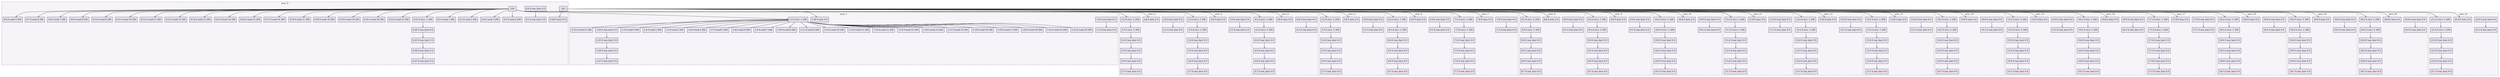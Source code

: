 digraph{node[shape=record style=filled colorscheme=purd9 fillcolor=2];subgraph cluster0{style=dashed;colorscheme=purd9;bgcolor=1;edge[arrowhead=empty];label=proc_0;0[label="0:0 0 raw_barr 0 0"];1[label="0:1 0 raw_barr 0 0"];2[label="0:2 0 send 1 200"];3[label="0:3 0 send 2 200"];4[label="0:4 0 send 3 200"];5[label="0:5 0 send 4 200"];6[label="0:6 0 send 5 200"];7[label="0:7 0 send 6 200"];8[label="0:8 0 send 7 200"];9[label="0:9 0 send 8 200"];10[label="0:10 0 send 9 200"];11[label="0:11 0 send 10 200"];12[label="0:12 0 send 11 200"];13[label="0:13 0 send 12 200"];14[label="0:14 0 send 13 200"];15[label="0:15 0 send 14 200"];16[label="0:16 0 send 15 200"];17[label="0:17 0 send 16 200"];18[label="0:18 0 send 17 200"];19[label="0:19 0 send 18 200"];20[label="0:20 0 send 19 200"];21[label="0:21 0 send 20 200"];22[label="0:22 0 send 21 200"];23[label="0:23 0 recv -1 200"];24[label="0:24 0 raw_barr 0 0"];25[label="0:25 0 raw_barr 0 0"];26[label="0:26 0 raw_barr 0 0"];27[label="0:27 0 raw_barr 0 0"];28[label="0:28 0 misc 0 0"];0->1;239->2;239->3;239->4;239->5;239->6;239->7;239->8;239->9;239->10;239->11;239->12;239->13;239->14;239->15;239->16;239->17;239->18;239->19;239->20;239->21;239->22;239->23;23->24;24->25;25->26;26->27;243->28;}subgraph cluster1{style=dashed;colorscheme=purd9;bgcolor=1;edge[arrowhead=empty];label=proc_1;29[label="1:0 0 raw_barr 0 0"];30[label="1:1 0 raw_barr 0 0"];31[label="1:2 0 recv -1 200"];32[label="1:3 0 send 0 200"];33[label="1:4 0 send 2 200"];34[label="1:5 0 send 3 200"];35[label="1:6 0 send 4 200"];36[label="1:7 0 send 5 200"];37[label="1:8 0 send 6 200"];38[label="1:9 0 send 7 200"];39[label="1:10 0 send 8 200"];40[label="1:11 0 send 9 200"];41[label="1:12 0 send 10 200"];42[label="1:13 0 send 11 200"];43[label="1:14 0 send 12 200"];44[label="1:15 0 send 13 200"];45[label="1:16 0 send 14 200"];46[label="1:17 0 send 15 200"];47[label="1:18 0 send 16 200"];48[label="1:19 0 send 17 200"];49[label="1:20 0 send 18 200"];50[label="1:21 0 send 19 200"];51[label="1:22 0 send 20 200"];52[label="1:23 0 send 21 200"];53[label="1:24 0 raw_barr 0 0"];54[label="1:25 0 raw_barr 0 0"];55[label="1:26 0 raw_barr 0 0"];56[label="1:27 0 raw_barr 0 0"];57[label="1:28 0 misc 0 0"];29->30;239->31;31->32;31->33;31->34;31->35;31->36;31->37;31->38;31->39;31->40;31->41;31->42;31->43;31->44;31->45;31->46;31->47;31->48;31->49;31->50;31->51;31->52;31->53;53->54;54->55;55->56;243->57;}subgraph cluster2{style=dashed;colorscheme=purd9;bgcolor=1;edge[arrowhead=empty];label=proc_2;58[label="2:0 0 raw_barr 0 0"];59[label="2:1 0 raw_barr 0 0"];60[label="2:2 0 recv -1 200"];61[label="2:3 0 recv -1 200"];62[label="2:4 0 raw_barr 0 0"];63[label="2:5 0 raw_barr 0 0"];64[label="2:6 0 raw_barr 0 0"];65[label="2:7 0 raw_barr 0 0"];66[label="2:8 0 misc 0 0"];58->59;239->60;60->61;61->62;62->63;63->64;64->65;243->66;}subgraph cluster3{style=dashed;colorscheme=purd9;bgcolor=1;edge[arrowhead=empty];label=proc_3;67[label="3:0 0 raw_barr 0 0"];68[label="3:1 0 raw_barr 0 0"];69[label="3:2 0 recv -1 200"];70[label="3:3 0 recv -1 200"];71[label="3:4 0 raw_barr 0 0"];72[label="3:5 0 raw_barr 0 0"];73[label="3:6 0 raw_barr 0 0"];74[label="3:7 0 raw_barr 0 0"];75[label="3:8 0 misc 0 0"];67->68;239->69;69->70;70->71;71->72;72->73;73->74;243->75;}subgraph cluster4{style=dashed;colorscheme=purd9;bgcolor=1;edge[arrowhead=empty];label=proc_4;76[label="4:0 0 raw_barr 0 0"];77[label="4:1 0 raw_barr 0 0"];78[label="4:2 0 recv -1 200"];79[label="4:3 0 recv -1 200"];80[label="4:4 0 raw_barr 0 0"];81[label="4:5 0 raw_barr 0 0"];82[label="4:6 0 raw_barr 0 0"];83[label="4:7 0 raw_barr 0 0"];84[label="4:8 0 misc 0 0"];76->77;239->78;78->79;79->80;80->81;81->82;82->83;243->84;}subgraph cluster5{style=dashed;colorscheme=purd9;bgcolor=1;edge[arrowhead=empty];label=proc_5;85[label="5:0 0 raw_barr 0 0"];86[label="5:1 0 raw_barr 0 0"];87[label="5:2 0 recv -1 200"];88[label="5:3 0 recv -1 200"];89[label="5:4 0 raw_barr 0 0"];90[label="5:5 0 raw_barr 0 0"];91[label="5:6 0 raw_barr 0 0"];92[label="5:7 0 raw_barr 0 0"];93[label="5:8 0 misc 0 0"];85->86;239->87;87->88;88->89;89->90;90->91;91->92;243->93;}subgraph cluster6{style=dashed;colorscheme=purd9;bgcolor=1;edge[arrowhead=empty];label=proc_6;94[label="6:0 0 raw_barr 0 0"];95[label="6:1 0 raw_barr 0 0"];96[label="6:2 0 recv -1 200"];97[label="6:3 0 recv -1 200"];98[label="6:4 0 raw_barr 0 0"];99[label="6:5 0 raw_barr 0 0"];100[label="6:6 0 raw_barr 0 0"];101[label="6:7 0 raw_barr 0 0"];102[label="6:8 0 misc 0 0"];94->95;239->96;96->97;97->98;98->99;99->100;100->101;243->102;}subgraph cluster7{style=dashed;colorscheme=purd9;bgcolor=1;edge[arrowhead=empty];label=proc_7;103[label="7:0 0 raw_barr 0 0"];104[label="7:1 0 raw_barr 0 0"];105[label="7:2 0 recv -1 200"];106[label="7:3 0 recv -1 200"];107[label="7:4 0 raw_barr 0 0"];108[label="7:5 0 raw_barr 0 0"];109[label="7:6 0 raw_barr 0 0"];110[label="7:7 0 raw_barr 0 0"];111[label="7:8 0 misc 0 0"];103->104;239->105;105->106;106->107;107->108;108->109;109->110;243->111;}subgraph cluster8{style=dashed;colorscheme=purd9;bgcolor=1;edge[arrowhead=empty];label=proc_8;112[label="8:0 0 raw_barr 0 0"];113[label="8:1 0 raw_barr 0 0"];114[label="8:2 0 recv -1 200"];115[label="8:3 0 recv -1 200"];116[label="8:4 0 raw_barr 0 0"];117[label="8:5 0 raw_barr 0 0"];118[label="8:6 0 raw_barr 0 0"];119[label="8:7 0 raw_barr 0 0"];120[label="8:8 0 misc 0 0"];112->113;239->114;114->115;115->116;116->117;117->118;118->119;243->120;}subgraph cluster9{style=dashed;colorscheme=purd9;bgcolor=1;edge[arrowhead=empty];label=proc_9;121[label="9:0 0 raw_barr 0 0"];122[label="9:1 0 raw_barr 0 0"];123[label="9:2 0 recv -1 200"];124[label="9:3 0 recv -1 200"];125[label="9:4 0 raw_barr 0 0"];126[label="9:5 0 raw_barr 0 0"];127[label="9:6 0 raw_barr 0 0"];128[label="9:7 0 raw_barr 0 0"];129[label="9:8 0 misc 0 0"];121->122;239->123;123->124;124->125;125->126;126->127;127->128;243->129;}subgraph cluster10{style=dashed;colorscheme=purd9;bgcolor=1;edge[arrowhead=empty];label=proc_10;130[label="10:0 0 raw_barr 0 0"];131[label="10:1 0 raw_barr 0 0"];132[label="10:2 0 recv -1 200"];133[label="10:3 0 recv -1 200"];134[label="10:4 0 raw_barr 0 0"];135[label="10:5 0 raw_barr 0 0"];136[label="10:6 0 raw_barr 0 0"];137[label="10:7 0 raw_barr 0 0"];138[label="10:8 0 misc 0 0"];130->131;239->132;132->133;133->134;134->135;135->136;136->137;243->138;}subgraph cluster11{style=dashed;colorscheme=purd9;bgcolor=1;edge[arrowhead=empty];label=proc_11;139[label="11:0 0 raw_barr 0 0"];140[label="11:1 0 raw_barr 0 0"];141[label="11:2 0 recv -1 200"];142[label="11:3 0 recv -1 200"];143[label="11:4 0 raw_barr 0 0"];144[label="11:5 0 raw_barr 0 0"];145[label="11:6 0 raw_barr 0 0"];146[label="11:7 0 raw_barr 0 0"];147[label="11:8 0 misc 0 0"];139->140;239->141;141->142;142->143;143->144;144->145;145->146;243->147;}subgraph cluster12{style=dashed;colorscheme=purd9;bgcolor=1;edge[arrowhead=empty];label=proc_12;148[label="12:0 0 raw_barr 0 0"];149[label="12:1 0 raw_barr 0 0"];150[label="12:2 0 recv -1 200"];151[label="12:3 0 recv -1 200"];152[label="12:4 0 raw_barr 0 0"];153[label="12:5 0 raw_barr 0 0"];154[label="12:6 0 raw_barr 0 0"];155[label="12:7 0 raw_barr 0 0"];156[label="12:8 0 misc 0 0"];148->149;239->150;150->151;151->152;152->153;153->154;154->155;243->156;}subgraph cluster13{style=dashed;colorscheme=purd9;bgcolor=1;edge[arrowhead=empty];label=proc_13;157[label="13:0 0 raw_barr 0 0"];158[label="13:1 0 raw_barr 0 0"];159[label="13:2 0 recv -1 200"];160[label="13:3 0 recv -1 200"];161[label="13:4 0 raw_barr 0 0"];162[label="13:5 0 raw_barr 0 0"];163[label="13:6 0 raw_barr 0 0"];164[label="13:7 0 raw_barr 0 0"];165[label="13:8 0 misc 0 0"];157->158;239->159;159->160;160->161;161->162;162->163;163->164;243->165;}subgraph cluster14{style=dashed;colorscheme=purd9;bgcolor=1;edge[arrowhead=empty];label=proc_14;166[label="14:0 0 raw_barr 0 0"];167[label="14:1 0 raw_barr 0 0"];168[label="14:2 0 recv -1 200"];169[label="14:3 0 recv -1 200"];170[label="14:4 0 raw_barr 0 0"];171[label="14:5 0 raw_barr 0 0"];172[label="14:6 0 raw_barr 0 0"];173[label="14:7 0 raw_barr 0 0"];174[label="14:8 0 misc 0 0"];166->167;239->168;168->169;169->170;170->171;171->172;172->173;243->174;}subgraph cluster15{style=dashed;colorscheme=purd9;bgcolor=1;edge[arrowhead=empty];label=proc_15;175[label="15:0 0 raw_barr 0 0"];176[label="15:1 0 raw_barr 0 0"];177[label="15:2 0 recv -1 200"];178[label="15:3 0 recv -1 200"];179[label="15:4 0 raw_barr 0 0"];180[label="15:5 0 raw_barr 0 0"];181[label="15:6 0 raw_barr 0 0"];182[label="15:7 0 raw_barr 0 0"];183[label="15:8 0 misc 0 0"];175->176;239->177;177->178;178->179;179->180;180->181;181->182;243->183;}subgraph cluster16{style=dashed;colorscheme=purd9;bgcolor=1;edge[arrowhead=empty];label=proc_16;184[label="16:0 0 raw_barr 0 0"];185[label="16:1 0 raw_barr 0 0"];186[label="16:2 0 recv -1 200"];187[label="16:3 0 recv -1 200"];188[label="16:4 0 raw_barr 0 0"];189[label="16:5 0 raw_barr 0 0"];190[label="16:6 0 raw_barr 0 0"];191[label="16:7 0 raw_barr 0 0"];192[label="16:8 0 misc 0 0"];184->185;239->186;186->187;187->188;188->189;189->190;190->191;243->192;}subgraph cluster17{style=dashed;colorscheme=purd9;bgcolor=1;edge[arrowhead=empty];label=proc_17;193[label="17:0 0 raw_barr 0 0"];194[label="17:1 0 raw_barr 0 0"];195[label="17:2 0 recv -1 200"];196[label="17:3 0 recv -1 200"];197[label="17:4 0 raw_barr 0 0"];198[label="17:5 0 raw_barr 0 0"];199[label="17:6 0 raw_barr 0 0"];200[label="17:7 0 raw_barr 0 0"];201[label="17:8 0 misc 0 0"];193->194;239->195;195->196;196->197;197->198;198->199;199->200;243->201;}subgraph cluster18{style=dashed;colorscheme=purd9;bgcolor=1;edge[arrowhead=empty];label=proc_18;202[label="18:0 0 raw_barr 0 0"];203[label="18:1 0 raw_barr 0 0"];204[label="18:2 0 recv -1 200"];205[label="18:3 0 recv -1 200"];206[label="18:4 0 raw_barr 0 0"];207[label="18:5 0 raw_barr 0 0"];208[label="18:6 0 raw_barr 0 0"];209[label="18:7 0 raw_barr 0 0"];210[label="18:8 0 misc 0 0"];202->203;239->204;204->205;205->206;206->207;207->208;208->209;243->210;}subgraph cluster19{style=dashed;colorscheme=purd9;bgcolor=1;edge[arrowhead=empty];label=proc_19;211[label="19:0 0 raw_barr 0 0"];212[label="19:1 0 raw_barr 0 0"];213[label="19:2 0 recv -1 200"];214[label="19:3 0 recv -1 200"];215[label="19:4 0 raw_barr 0 0"];216[label="19:5 0 raw_barr 0 0"];217[label="19:6 0 raw_barr 0 0"];218[label="19:7 0 raw_barr 0 0"];219[label="19:8 0 misc 0 0"];211->212;239->213;213->214;214->215;215->216;216->217;217->218;243->219;}subgraph cluster20{style=dashed;colorscheme=purd9;bgcolor=1;edge[arrowhead=empty];label=proc_20;220[label="20:0 0 raw_barr 0 0"];221[label="20:1 0 raw_barr 0 0"];222[label="20:2 0 recv -1 200"];223[label="20:3 0 recv -1 200"];224[label="20:4 0 raw_barr 0 0"];225[label="20:5 0 raw_barr 0 0"];226[label="20:6 0 raw_barr 0 0"];227[label="20:7 0 raw_barr 0 0"];228[label="20:8 0 misc 0 0"];220->221;239->222;222->223;223->224;224->225;225->226;226->227;243->228;}subgraph cluster21{style=dashed;colorscheme=purd9;bgcolor=1;edge[arrowhead=empty];label=proc_21;229[label="21:0 0 raw_barr 0 0"];230[label="21:1 0 raw_barr 0 0"];231[label="21:2 0 recv -1 200"];232[label="21:3 0 recv -1 200"];233[label="21:4 0 raw_barr 0 0"];234[label="21:5 0 raw_barr 0 0"];235[label="21:6 0 raw_barr 0 0"];236[label="21:7 0 raw_barr 0 0"];237[label="21:8 0 misc 0 0"];229->230;239->231;231->232;232->233;233->234;234->235;235->236;243->237;}}